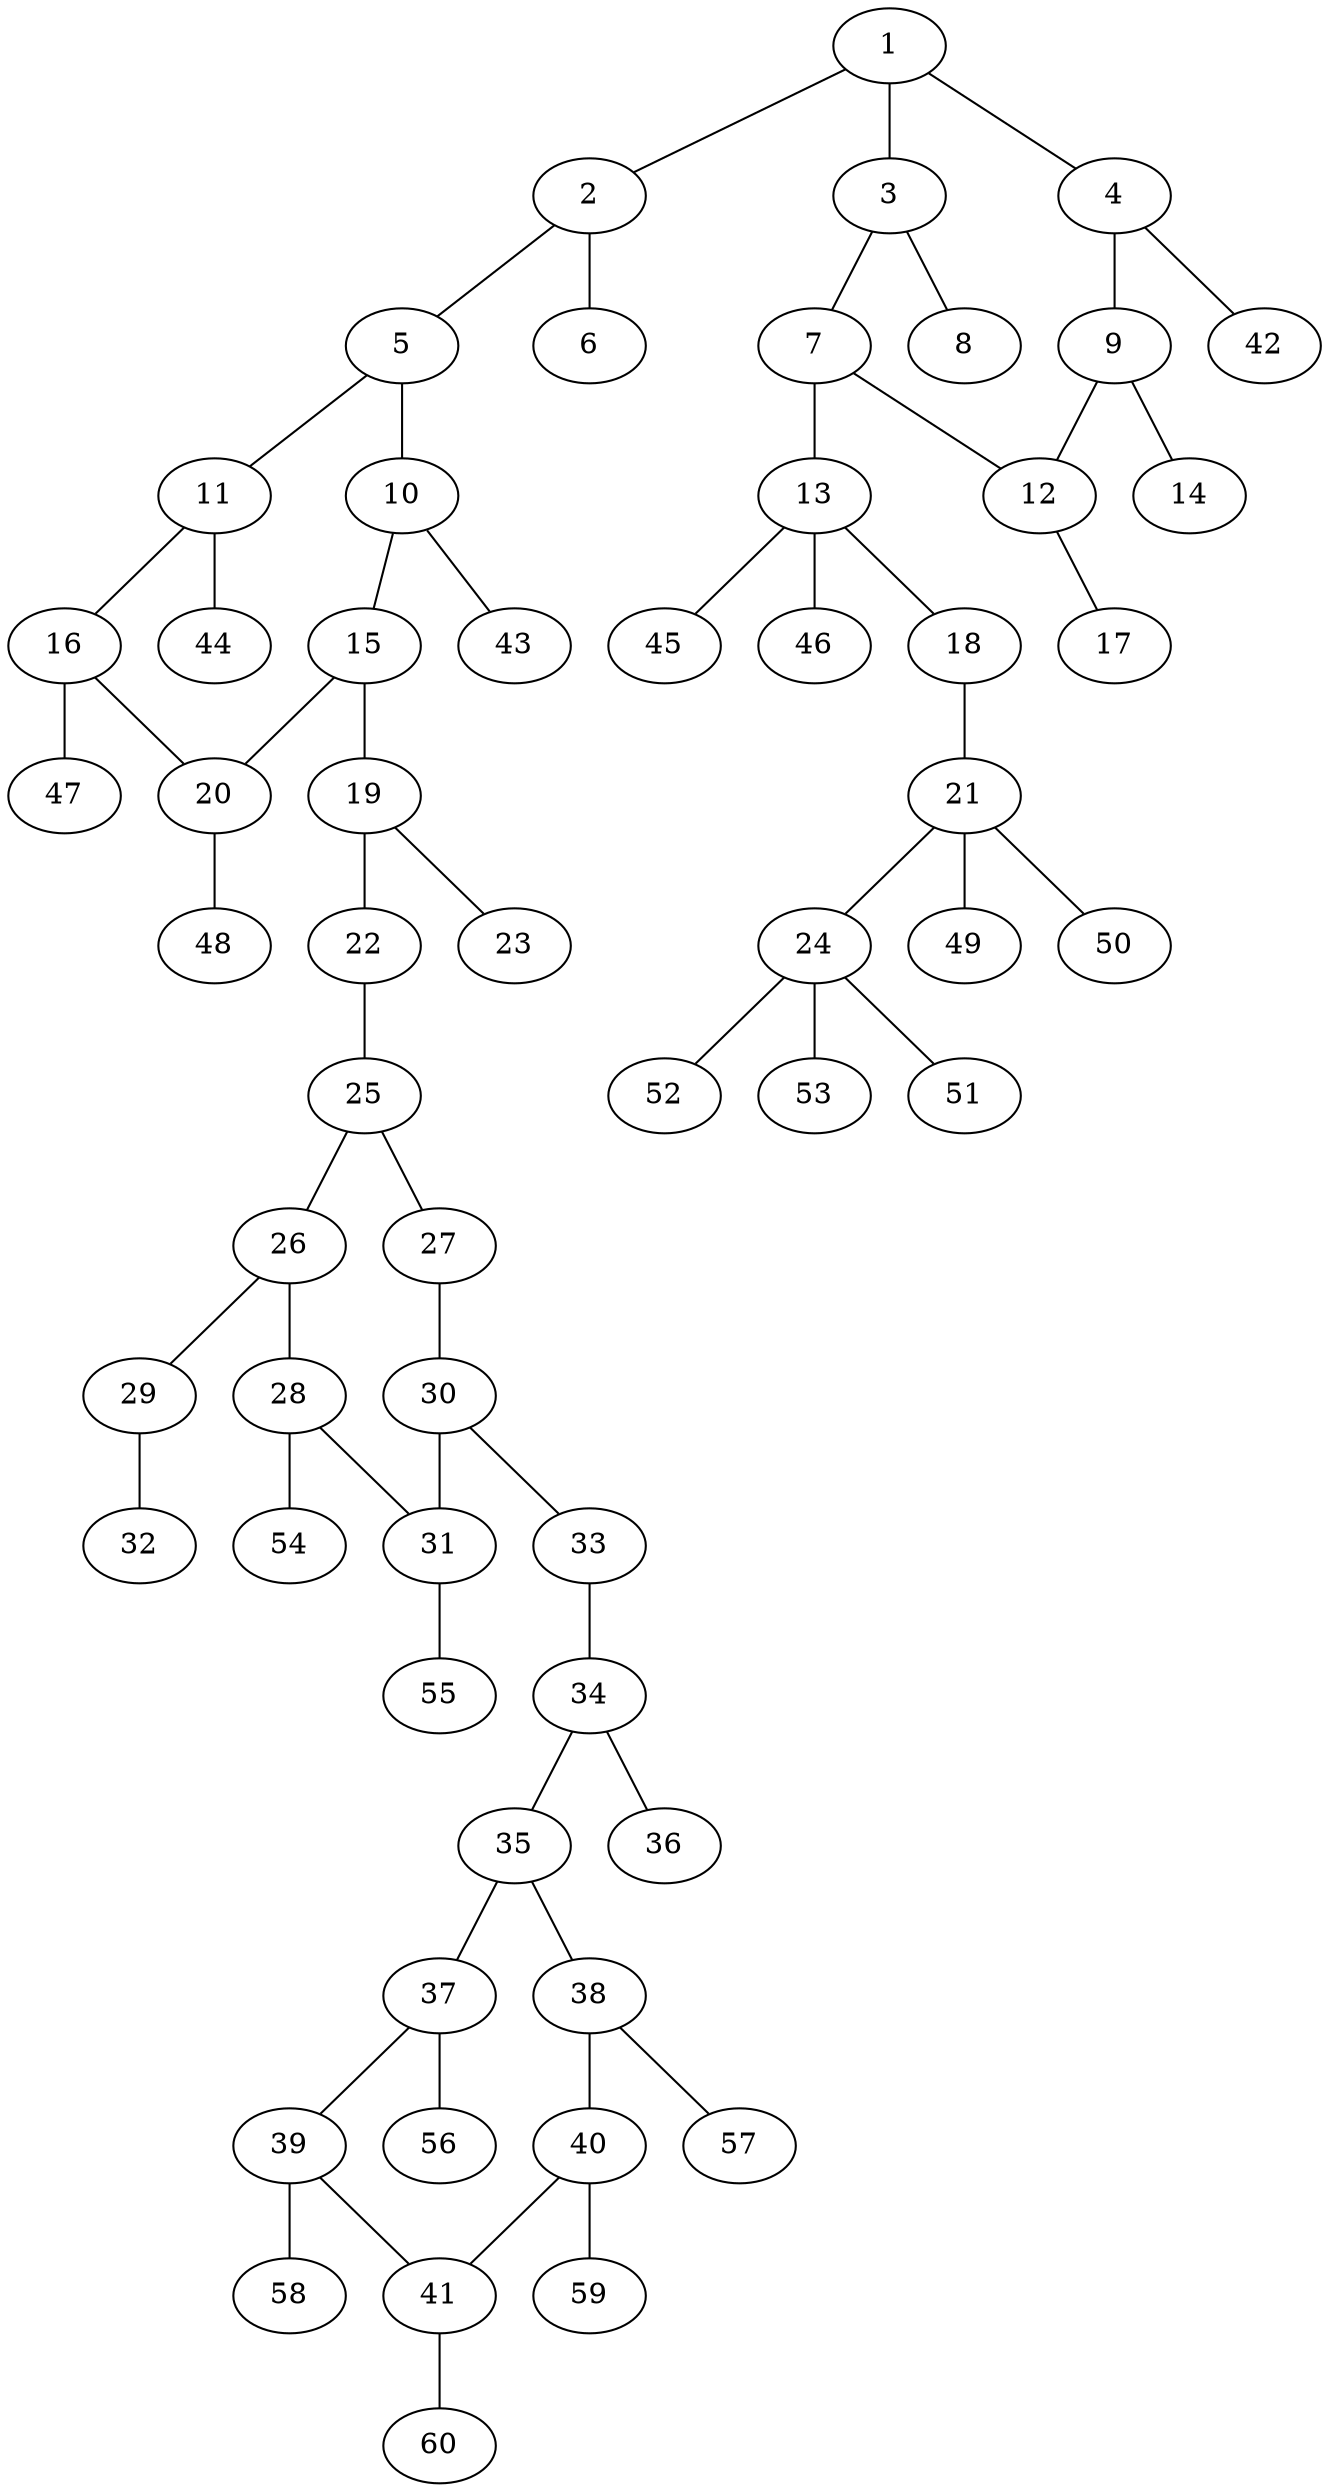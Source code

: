 graph molecule_3705 {
	1	 [chem=N];
	2	 [chem=C];
	1 -- 2	 [valence=1];
	3	 [chem=C];
	1 -- 3	 [valence=1];
	4	 [chem=C];
	1 -- 4	 [valence=1];
	5	 [chem=C];
	2 -- 5	 [valence=1];
	6	 [chem=O];
	2 -- 6	 [valence=2];
	7	 [chem=N];
	3 -- 7	 [valence=1];
	8	 [chem=O];
	3 -- 8	 [valence=2];
	9	 [chem=C];
	4 -- 9	 [valence=2];
	42	 [chem=H];
	4 -- 42	 [valence=1];
	10	 [chem=C];
	5 -- 10	 [valence=1];
	11	 [chem=C];
	5 -- 11	 [valence=2];
	12	 [chem=C];
	7 -- 12	 [valence=1];
	13	 [chem=C];
	7 -- 13	 [valence=1];
	9 -- 12	 [valence=1];
	14	 [chem=F];
	9 -- 14	 [valence=1];
	15	 [chem=C];
	10 -- 15	 [valence=2];
	43	 [chem=H];
	10 -- 43	 [valence=1];
	16	 [chem=C];
	11 -- 16	 [valence=1];
	44	 [chem=H];
	11 -- 44	 [valence=1];
	17	 [chem=O];
	12 -- 17	 [valence=2];
	18	 [chem=O];
	13 -- 18	 [valence=1];
	45	 [chem=H];
	13 -- 45	 [valence=1];
	46	 [chem=H];
	13 -- 46	 [valence=1];
	19	 [chem=C];
	15 -- 19	 [valence=1];
	20	 [chem=C];
	15 -- 20	 [valence=1];
	16 -- 20	 [valence=2];
	47	 [chem=H];
	16 -- 47	 [valence=1];
	21	 [chem=C];
	18 -- 21	 [valence=1];
	22	 [chem=O];
	19 -- 22	 [valence=1];
	23	 [chem=O];
	19 -- 23	 [valence=2];
	48	 [chem=H];
	20 -- 48	 [valence=1];
	24	 [chem=C];
	21 -- 24	 [valence=1];
	49	 [chem=H];
	21 -- 49	 [valence=1];
	50	 [chem=H];
	21 -- 50	 [valence=1];
	25	 [chem=C];
	22 -- 25	 [valence=1];
	51	 [chem=H];
	24 -- 51	 [valence=1];
	52	 [chem=H];
	24 -- 52	 [valence=1];
	53	 [chem=H];
	24 -- 53	 [valence=1];
	26	 [chem=C];
	25 -- 26	 [valence=2];
	27	 [chem=N];
	25 -- 27	 [valence=1];
	28	 [chem=C];
	26 -- 28	 [valence=1];
	29	 [chem=C];
	26 -- 29	 [valence=1];
	30	 [chem=C];
	27 -- 30	 [valence=2];
	31	 [chem=C];
	28 -- 31	 [valence=2];
	54	 [chem=H];
	28 -- 54	 [valence=1];
	32	 [chem=N];
	29 -- 32	 [valence=3];
	30 -- 31	 [valence=1];
	33	 [chem=O];
	30 -- 33	 [valence=1];
	55	 [chem=H];
	31 -- 55	 [valence=1];
	34	 [chem=C];
	33 -- 34	 [valence=1];
	35	 [chem=C];
	34 -- 35	 [valence=1];
	36	 [chem=O];
	34 -- 36	 [valence=2];
	37	 [chem=C];
	35 -- 37	 [valence=1];
	38	 [chem=C];
	35 -- 38	 [valence=2];
	39	 [chem=C];
	37 -- 39	 [valence=2];
	56	 [chem=H];
	37 -- 56	 [valence=1];
	40	 [chem=C];
	38 -- 40	 [valence=1];
	57	 [chem=H];
	38 -- 57	 [valence=1];
	41	 [chem=C];
	39 -- 41	 [valence=1];
	58	 [chem=H];
	39 -- 58	 [valence=1];
	40 -- 41	 [valence=2];
	59	 [chem=H];
	40 -- 59	 [valence=1];
	60	 [chem=H];
	41 -- 60	 [valence=1];
}
